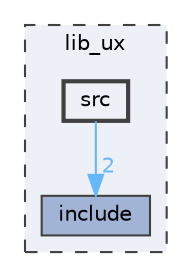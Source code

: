 digraph "lib_ux/src"
{
 // LATEX_PDF_SIZE
  bgcolor="transparent";
  edge [fontname=Helvetica,fontsize=10,labelfontname=Helvetica,labelfontsize=10];
  node [fontname=Helvetica,fontsize=10,shape=box,height=0.2,width=0.4];
  compound=true
  subgraph clusterdir_73d8cab79457824ae67409b9c6168107 {
    graph [ bgcolor="#edf0f7", pencolor="grey25", label="lib_ux", fontname=Helvetica,fontsize=10 style="filled,dashed", URL="dir_73d8cab79457824ae67409b9c6168107.html",tooltip=""]
  dir_1b2298b89f61df5d609d274f9058a95d [label="include", fillcolor="#a2b4d6", color="grey25", style="filled", URL="dir_1b2298b89f61df5d609d274f9058a95d.html",tooltip=""];
  dir_484ed3ff3c340fe5706f400205de1eec [label="src", fillcolor="#edf0f7", color="grey25", style="filled,bold", URL="dir_484ed3ff3c340fe5706f400205de1eec.html",tooltip=""];
  }
  dir_484ed3ff3c340fe5706f400205de1eec->dir_1b2298b89f61df5d609d274f9058a95d [headlabel="2", labeldistance=1.5 headhref="dir_000032_000016.html" color="steelblue1" fontcolor="steelblue1"];
}
